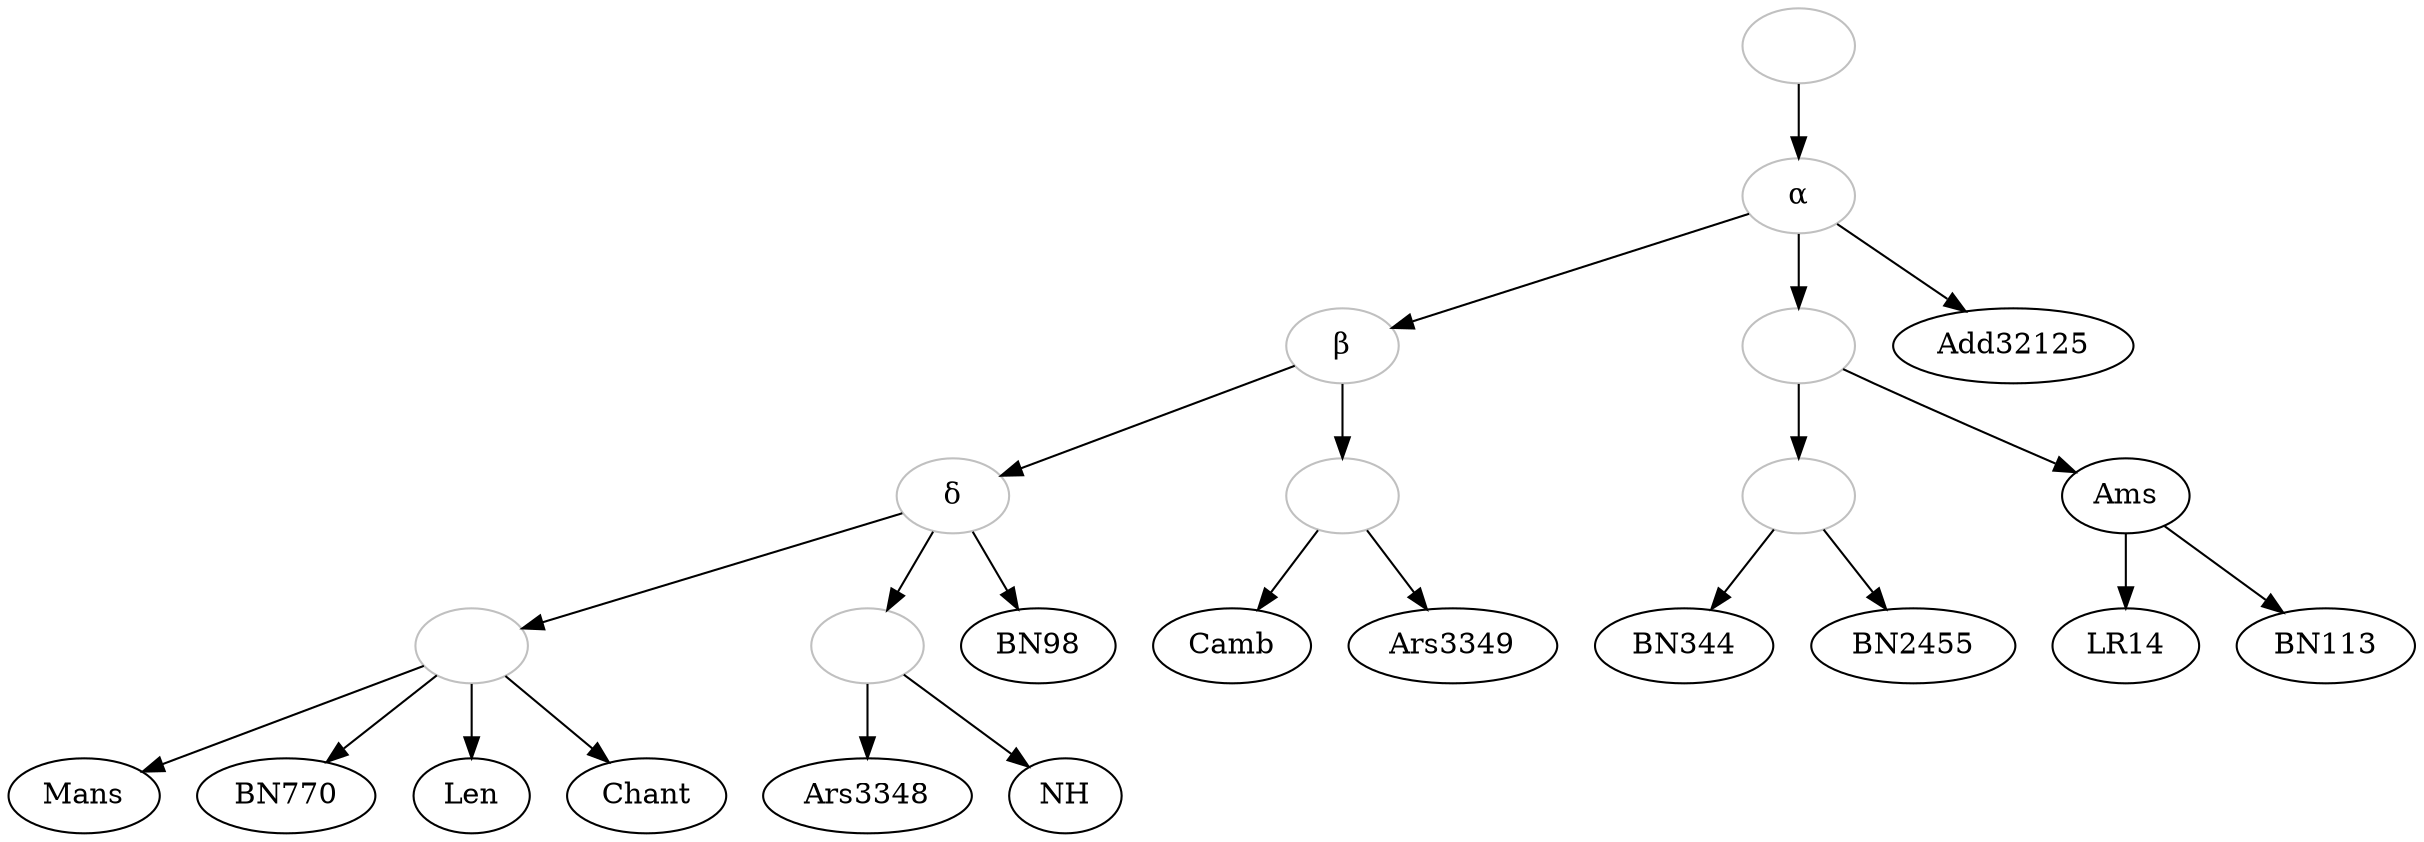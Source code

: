digraph {
    omega[color="grey",label=""];
    alpha[color="grey",label="α"];
    beta[color="grey",label="β"];
    delta[color="grey",label="δ"];
    1[color="grey",label=""];
    2[color="grey",label=""];
    3[color="grey",label=""];
    4[color="grey",label=""];
    5[color="grey",label=""];

    omega->alpha;
    alpha->1;
    1->Ams;
    Ams->LR14;
    Ams->BN113;
    1->2;
    2->BN344;
    2->BN2455;
    alpha->Add32125;
    alpha->beta;
    beta->3;
    3->Camb;
    3->Ars3349;
    beta->delta;
    delta->BN98;
    delta->4;
    4->Mans;
    4->BN770;
    4->Len;
    4->Chant;
    delta->5;
    5->Ars3348;
    5->NH;

}
